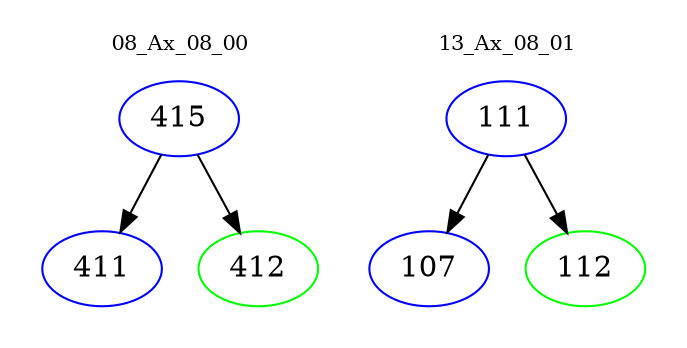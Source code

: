 digraph{
subgraph cluster_0 {
color = white
label = "08_Ax_08_00";
fontsize=10;
T0_415 [label="415", color="blue"]
T0_415 -> T0_411 [color="black"]
T0_411 [label="411", color="blue"]
T0_415 -> T0_412 [color="black"]
T0_412 [label="412", color="green"]
}
subgraph cluster_1 {
color = white
label = "13_Ax_08_01";
fontsize=10;
T1_111 [label="111", color="blue"]
T1_111 -> T1_107 [color="black"]
T1_107 [label="107", color="blue"]
T1_111 -> T1_112 [color="black"]
T1_112 [label="112", color="green"]
}
}
